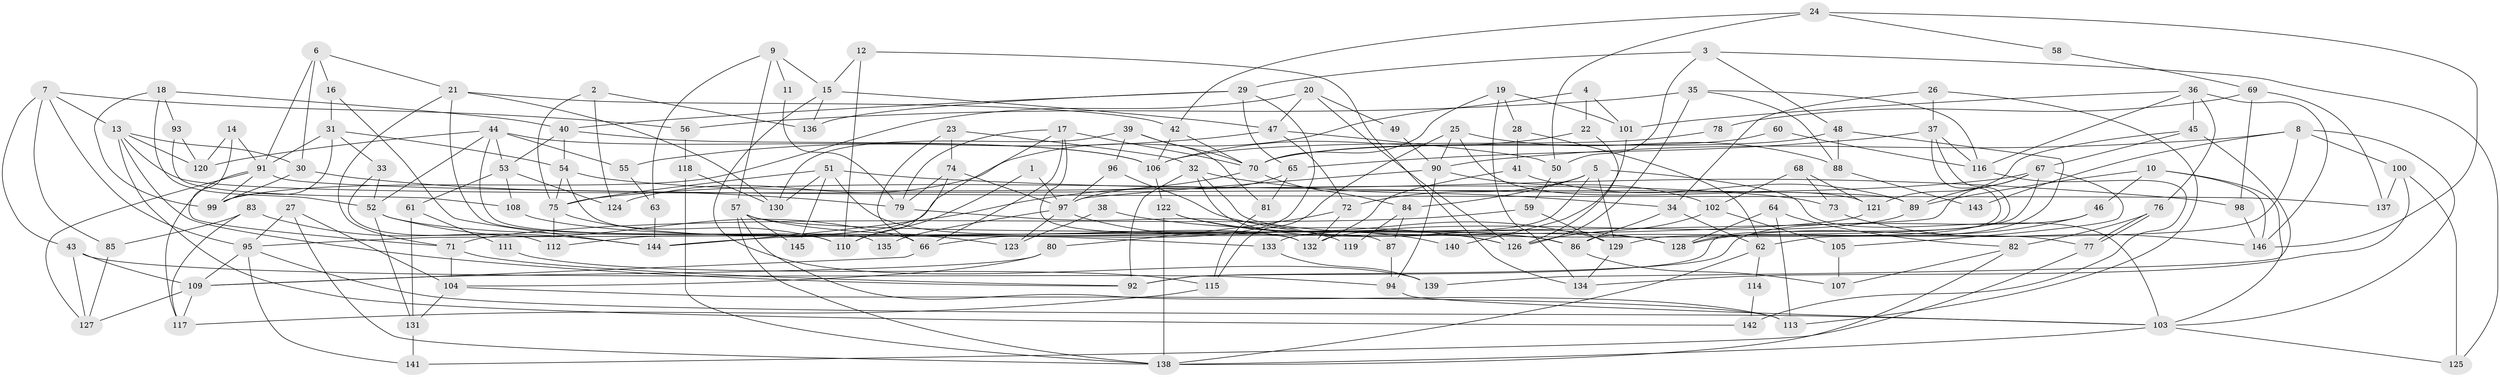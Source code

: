 // Generated by graph-tools (version 1.1) at 2025/36/03/09/25 02:36:00]
// undirected, 146 vertices, 292 edges
graph export_dot {
graph [start="1"]
  node [color=gray90,style=filled];
  1;
  2;
  3;
  4;
  5;
  6;
  7;
  8;
  9;
  10;
  11;
  12;
  13;
  14;
  15;
  16;
  17;
  18;
  19;
  20;
  21;
  22;
  23;
  24;
  25;
  26;
  27;
  28;
  29;
  30;
  31;
  32;
  33;
  34;
  35;
  36;
  37;
  38;
  39;
  40;
  41;
  42;
  43;
  44;
  45;
  46;
  47;
  48;
  49;
  50;
  51;
  52;
  53;
  54;
  55;
  56;
  57;
  58;
  59;
  60;
  61;
  62;
  63;
  64;
  65;
  66;
  67;
  68;
  69;
  70;
  71;
  72;
  73;
  74;
  75;
  76;
  77;
  78;
  79;
  80;
  81;
  82;
  83;
  84;
  85;
  86;
  87;
  88;
  89;
  90;
  91;
  92;
  93;
  94;
  95;
  96;
  97;
  98;
  99;
  100;
  101;
  102;
  103;
  104;
  105;
  106;
  107;
  108;
  109;
  110;
  111;
  112;
  113;
  114;
  115;
  116;
  117;
  118;
  119;
  120;
  121;
  122;
  123;
  124;
  125;
  126;
  127;
  128;
  129;
  130;
  131;
  132;
  133;
  134;
  135;
  136;
  137;
  138;
  139;
  140;
  141;
  142;
  143;
  144;
  145;
  146;
  1 -- 97;
  1 -- 110;
  2 -- 75;
  2 -- 136;
  2 -- 124;
  3 -- 29;
  3 -- 48;
  3 -- 50;
  3 -- 125;
  4 -- 101;
  4 -- 124;
  4 -- 22;
  5 -- 84;
  5 -- 72;
  5 -- 103;
  5 -- 129;
  5 -- 133;
  6 -- 21;
  6 -- 91;
  6 -- 16;
  6 -- 30;
  7 -- 95;
  7 -- 13;
  7 -- 43;
  7 -- 56;
  7 -- 85;
  8 -- 62;
  8 -- 90;
  8 -- 100;
  8 -- 103;
  8 -- 143;
  9 -- 15;
  9 -- 57;
  9 -- 11;
  9 -- 63;
  10 -- 146;
  10 -- 103;
  10 -- 46;
  10 -- 89;
  11 -- 79;
  12 -- 15;
  12 -- 134;
  12 -- 110;
  13 -- 30;
  13 -- 92;
  13 -- 89;
  13 -- 120;
  13 -- 142;
  14 -- 120;
  14 -- 71;
  14 -- 91;
  15 -- 47;
  15 -- 139;
  15 -- 136;
  16 -- 31;
  16 -- 144;
  17 -- 66;
  17 -- 70;
  17 -- 79;
  17 -- 87;
  17 -- 112;
  18 -- 40;
  18 -- 99;
  18 -- 52;
  18 -- 93;
  19 -- 70;
  19 -- 134;
  19 -- 28;
  19 -- 101;
  20 -- 126;
  20 -- 99;
  20 -- 47;
  20 -- 49;
  21 -- 110;
  21 -- 130;
  21 -- 42;
  21 -- 71;
  22 -- 106;
  22 -- 126;
  23 -- 32;
  23 -- 66;
  23 -- 74;
  24 -- 50;
  24 -- 146;
  24 -- 42;
  24 -- 58;
  25 -- 115;
  25 -- 90;
  25 -- 88;
  25 -- 121;
  26 -- 37;
  26 -- 34;
  26 -- 113;
  27 -- 138;
  27 -- 95;
  27 -- 104;
  28 -- 41;
  28 -- 62;
  29 -- 66;
  29 -- 40;
  29 -- 65;
  29 -- 136;
  30 -- 99;
  30 -- 79;
  31 -- 91;
  31 -- 33;
  31 -- 54;
  31 -- 99;
  32 -- 92;
  32 -- 34;
  32 -- 77;
  32 -- 86;
  33 -- 112;
  33 -- 52;
  34 -- 86;
  34 -- 62;
  35 -- 126;
  35 -- 56;
  35 -- 88;
  35 -- 116;
  36 -- 116;
  36 -- 76;
  36 -- 45;
  36 -- 101;
  36 -- 146;
  37 -- 92;
  37 -- 86;
  37 -- 65;
  37 -- 116;
  38 -- 126;
  38 -- 123;
  39 -- 70;
  39 -- 96;
  39 -- 81;
  39 -- 130;
  40 -- 54;
  40 -- 106;
  40 -- 53;
  41 -- 89;
  41 -- 132;
  42 -- 70;
  42 -- 106;
  43 -- 109;
  43 -- 94;
  43 -- 127;
  44 -- 55;
  44 -- 106;
  44 -- 52;
  44 -- 53;
  44 -- 120;
  44 -- 135;
  45 -- 67;
  45 -- 121;
  45 -- 139;
  46 -- 128;
  46 -- 92;
  47 -- 50;
  47 -- 55;
  47 -- 72;
  48 -- 70;
  48 -- 88;
  48 -- 128;
  49 -- 90;
  50 -- 59;
  51 -- 75;
  51 -- 132;
  51 -- 98;
  51 -- 130;
  51 -- 145;
  52 -- 66;
  52 -- 123;
  52 -- 131;
  53 -- 61;
  53 -- 108;
  53 -- 124;
  54 -- 75;
  54 -- 73;
  54 -- 132;
  55 -- 63;
  56 -- 118;
  57 -- 113;
  57 -- 138;
  57 -- 86;
  57 -- 128;
  57 -- 145;
  58 -- 69;
  59 -- 129;
  59 -- 71;
  60 -- 70;
  60 -- 116;
  61 -- 131;
  61 -- 111;
  62 -- 138;
  62 -- 114;
  63 -- 144;
  64 -- 128;
  64 -- 113;
  64 -- 82;
  65 -- 81;
  65 -- 97;
  66 -- 109;
  67 -- 95;
  67 -- 89;
  67 -- 75;
  67 -- 105;
  67 -- 129;
  68 -- 121;
  68 -- 102;
  68 -- 73;
  69 -- 98;
  69 -- 137;
  69 -- 78;
  70 -- 144;
  70 -- 84;
  71 -- 104;
  71 -- 92;
  72 -- 132;
  72 -- 80;
  73 -- 146;
  74 -- 79;
  74 -- 97;
  74 -- 110;
  75 -- 110;
  75 -- 112;
  76 -- 77;
  76 -- 77;
  76 -- 82;
  77 -- 141;
  78 -- 106;
  79 -- 119;
  80 -- 109;
  80 -- 104;
  81 -- 115;
  82 -- 107;
  82 -- 138;
  83 -- 144;
  83 -- 85;
  83 -- 117;
  84 -- 87;
  84 -- 119;
  85 -- 127;
  86 -- 107;
  87 -- 94;
  88 -- 143;
  89 -- 132;
  90 -- 94;
  90 -- 97;
  90 -- 102;
  91 -- 117;
  91 -- 99;
  91 -- 127;
  91 -- 137;
  93 -- 120;
  93 -- 108;
  94 -- 103;
  95 -- 103;
  95 -- 141;
  95 -- 109;
  96 -- 128;
  96 -- 97;
  97 -- 123;
  97 -- 135;
  97 -- 140;
  98 -- 146;
  100 -- 125;
  100 -- 134;
  100 -- 137;
  101 -- 140;
  102 -- 126;
  102 -- 105;
  103 -- 125;
  103 -- 138;
  104 -- 113;
  104 -- 131;
  105 -- 107;
  106 -- 122;
  108 -- 133;
  109 -- 127;
  109 -- 117;
  111 -- 115;
  114 -- 142;
  115 -- 117;
  116 -- 142;
  118 -- 138;
  118 -- 130;
  121 -- 144;
  122 -- 138;
  122 -- 129;
  122 -- 126;
  129 -- 134;
  131 -- 141;
  133 -- 139;
}
